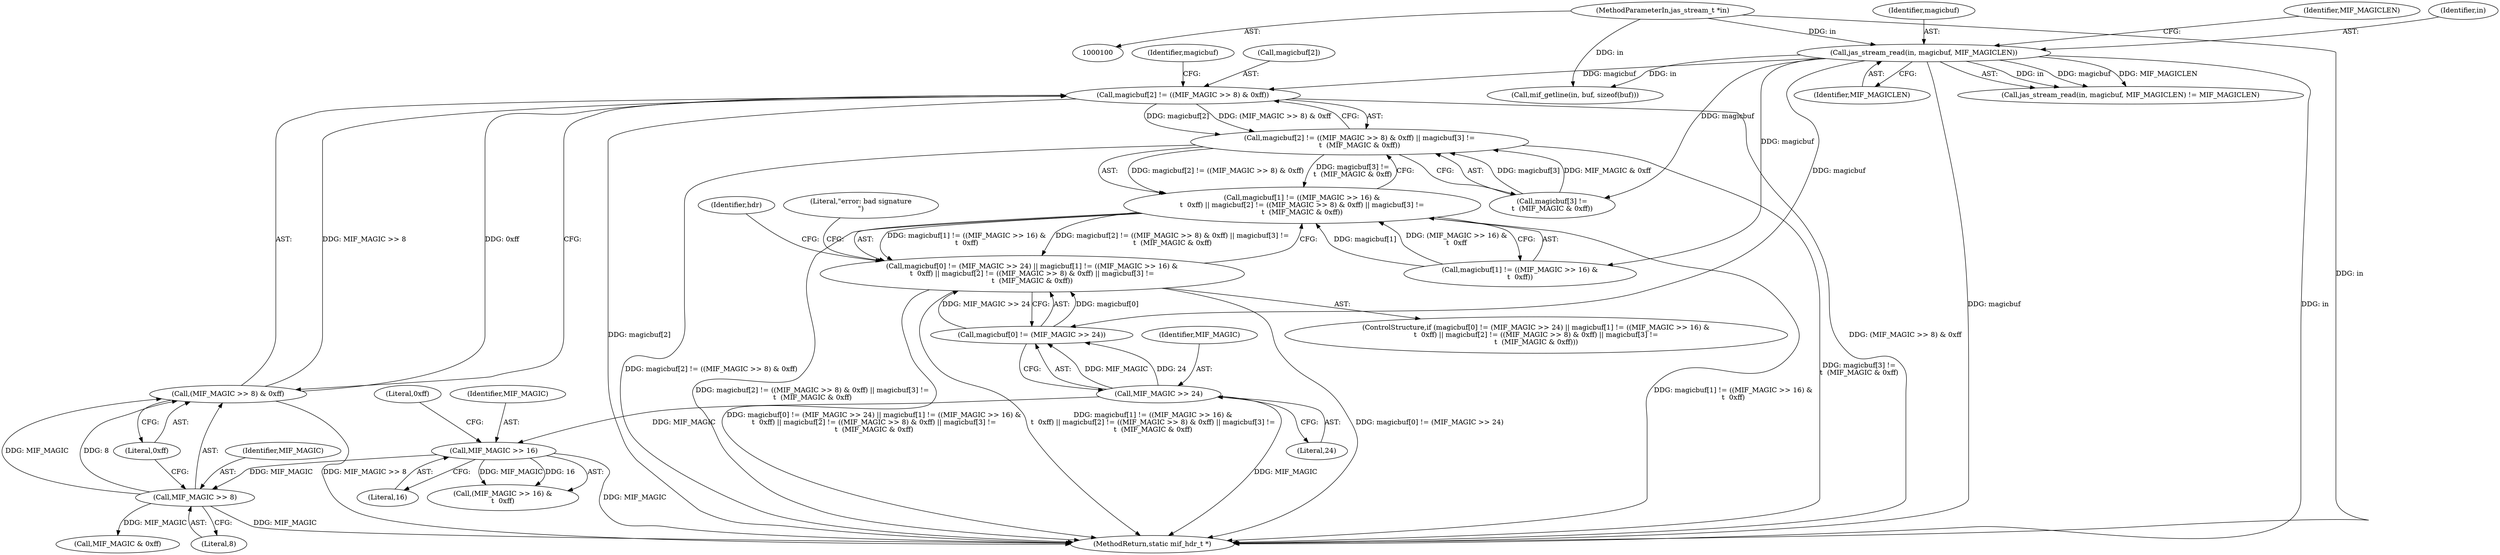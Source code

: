 digraph "0_jasper_d42b2388f7f8e0332c846675133acea151fc557a_42@array" {
"1000144" [label="(Call,magicbuf[2] != ((MIF_MAGIC >> 8) & 0xff))"];
"1000117" [label="(Call,jas_stream_read(in, magicbuf, MIF_MAGICLEN))"];
"1000101" [label="(MethodParameterIn,jas_stream_t *in)"];
"1000148" [label="(Call,(MIF_MAGIC >> 8) & 0xff)"];
"1000149" [label="(Call,MIF_MAGIC >> 8)"];
"1000139" [label="(Call,MIF_MAGIC >> 16)"];
"1000130" [label="(Call,MIF_MAGIC >> 24)"];
"1000143" [label="(Call,magicbuf[2] != ((MIF_MAGIC >> 8) & 0xff) || magicbuf[3] !=\n\t  (MIF_MAGIC & 0xff))"];
"1000133" [label="(Call,magicbuf[1] != ((MIF_MAGIC >> 16) &\n\t  0xff) || magicbuf[2] != ((MIF_MAGIC >> 8) & 0xff) || magicbuf[3] !=\n\t  (MIF_MAGIC & 0xff))"];
"1000125" [label="(Call,magicbuf[0] != (MIF_MAGIC >> 24) || magicbuf[1] != ((MIF_MAGIC >> 16) &\n\t  0xff) || magicbuf[2] != ((MIF_MAGIC >> 8) & 0xff) || magicbuf[3] !=\n\t  (MIF_MAGIC & 0xff))"];
"1000116" [label="(Call,jas_stream_read(in, magicbuf, MIF_MAGICLEN) != MIF_MAGICLEN)"];
"1000143" [label="(Call,magicbuf[2] != ((MIF_MAGIC >> 8) & 0xff) || magicbuf[3] !=\n\t  (MIF_MAGIC & 0xff))"];
"1000133" [label="(Call,magicbuf[1] != ((MIF_MAGIC >> 16) &\n\t  0xff) || magicbuf[2] != ((MIF_MAGIC >> 8) & 0xff) || magicbuf[3] !=\n\t  (MIF_MAGIC & 0xff))"];
"1000124" [label="(ControlStructure,if (magicbuf[0] != (MIF_MAGIC >> 24) || magicbuf[1] != ((MIF_MAGIC >> 16) &\n\t  0xff) || magicbuf[2] != ((MIF_MAGIC >> 8) & 0xff) || magicbuf[3] !=\n\t  (MIF_MAGIC & 0xff)))"];
"1000150" [label="(Identifier,MIF_MAGIC)"];
"1000141" [label="(Literal,16)"];
"1000134" [label="(Call,magicbuf[1] != ((MIF_MAGIC >> 16) &\n\t  0xff))"];
"1000118" [label="(Identifier,in)"];
"1000155" [label="(Identifier,magicbuf)"];
"1000152" [label="(Literal,0xff)"];
"1000125" [label="(Call,magicbuf[0] != (MIF_MAGIC >> 24) || magicbuf[1] != ((MIF_MAGIC >> 16) &\n\t  0xff) || magicbuf[2] != ((MIF_MAGIC >> 8) & 0xff) || magicbuf[3] !=\n\t  (MIF_MAGIC & 0xff))"];
"1000119" [label="(Identifier,magicbuf)"];
"1000120" [label="(Identifier,MIF_MAGICLEN)"];
"1000140" [label="(Identifier,MIF_MAGIC)"];
"1000142" [label="(Literal,0xff)"];
"1000162" [label="(Literal,\"error: bad signature\n\")"];
"1000145" [label="(Call,magicbuf[2])"];
"1000138" [label="(Call,(MIF_MAGIC >> 16) &\n\t  0xff)"];
"1000157" [label="(Call,MIF_MAGIC & 0xff)"];
"1000126" [label="(Call,magicbuf[0] != (MIF_MAGIC >> 24))"];
"1000144" [label="(Call,magicbuf[2] != ((MIF_MAGIC >> 8) & 0xff))"];
"1000130" [label="(Call,MIF_MAGIC >> 24)"];
"1000117" [label="(Call,jas_stream_read(in, magicbuf, MIF_MAGICLEN))"];
"1000121" [label="(Identifier,MIF_MAGICLEN)"];
"1000101" [label="(MethodParameterIn,jas_stream_t *in)"];
"1000139" [label="(Call,MIF_MAGIC >> 16)"];
"1000148" [label="(Call,(MIF_MAGIC >> 8) & 0xff)"];
"1000149" [label="(Call,MIF_MAGIC >> 8)"];
"1000153" [label="(Call,magicbuf[3] !=\n\t  (MIF_MAGIC & 0xff))"];
"1000132" [label="(Literal,24)"];
"1000179" [label="(Call,mif_getline(in, buf, sizeof(buf)))"];
"1000131" [label="(Identifier,MIF_MAGIC)"];
"1000167" [label="(Identifier,hdr)"];
"1000151" [label="(Literal,8)"];
"1000276" [label="(MethodReturn,static mif_hdr_t *)"];
"1000144" -> "1000143"  [label="AST: "];
"1000144" -> "1000148"  [label="CFG: "];
"1000145" -> "1000144"  [label="AST: "];
"1000148" -> "1000144"  [label="AST: "];
"1000155" -> "1000144"  [label="CFG: "];
"1000143" -> "1000144"  [label="CFG: "];
"1000144" -> "1000276"  [label="DDG: (MIF_MAGIC >> 8) & 0xff"];
"1000144" -> "1000276"  [label="DDG: magicbuf[2]"];
"1000144" -> "1000143"  [label="DDG: magicbuf[2]"];
"1000144" -> "1000143"  [label="DDG: (MIF_MAGIC >> 8) & 0xff"];
"1000117" -> "1000144"  [label="DDG: magicbuf"];
"1000148" -> "1000144"  [label="DDG: MIF_MAGIC >> 8"];
"1000148" -> "1000144"  [label="DDG: 0xff"];
"1000117" -> "1000116"  [label="AST: "];
"1000117" -> "1000120"  [label="CFG: "];
"1000118" -> "1000117"  [label="AST: "];
"1000119" -> "1000117"  [label="AST: "];
"1000120" -> "1000117"  [label="AST: "];
"1000121" -> "1000117"  [label="CFG: "];
"1000117" -> "1000276"  [label="DDG: in"];
"1000117" -> "1000276"  [label="DDG: magicbuf"];
"1000117" -> "1000116"  [label="DDG: in"];
"1000117" -> "1000116"  [label="DDG: magicbuf"];
"1000117" -> "1000116"  [label="DDG: MIF_MAGICLEN"];
"1000101" -> "1000117"  [label="DDG: in"];
"1000117" -> "1000126"  [label="DDG: magicbuf"];
"1000117" -> "1000134"  [label="DDG: magicbuf"];
"1000117" -> "1000153"  [label="DDG: magicbuf"];
"1000117" -> "1000179"  [label="DDG: in"];
"1000101" -> "1000100"  [label="AST: "];
"1000101" -> "1000276"  [label="DDG: in"];
"1000101" -> "1000179"  [label="DDG: in"];
"1000148" -> "1000152"  [label="CFG: "];
"1000149" -> "1000148"  [label="AST: "];
"1000152" -> "1000148"  [label="AST: "];
"1000148" -> "1000276"  [label="DDG: MIF_MAGIC >> 8"];
"1000149" -> "1000148"  [label="DDG: MIF_MAGIC"];
"1000149" -> "1000148"  [label="DDG: 8"];
"1000149" -> "1000151"  [label="CFG: "];
"1000150" -> "1000149"  [label="AST: "];
"1000151" -> "1000149"  [label="AST: "];
"1000152" -> "1000149"  [label="CFG: "];
"1000149" -> "1000276"  [label="DDG: MIF_MAGIC"];
"1000139" -> "1000149"  [label="DDG: MIF_MAGIC"];
"1000149" -> "1000157"  [label="DDG: MIF_MAGIC"];
"1000139" -> "1000138"  [label="AST: "];
"1000139" -> "1000141"  [label="CFG: "];
"1000140" -> "1000139"  [label="AST: "];
"1000141" -> "1000139"  [label="AST: "];
"1000142" -> "1000139"  [label="CFG: "];
"1000139" -> "1000276"  [label="DDG: MIF_MAGIC"];
"1000139" -> "1000138"  [label="DDG: MIF_MAGIC"];
"1000139" -> "1000138"  [label="DDG: 16"];
"1000130" -> "1000139"  [label="DDG: MIF_MAGIC"];
"1000130" -> "1000126"  [label="AST: "];
"1000130" -> "1000132"  [label="CFG: "];
"1000131" -> "1000130"  [label="AST: "];
"1000132" -> "1000130"  [label="AST: "];
"1000126" -> "1000130"  [label="CFG: "];
"1000130" -> "1000276"  [label="DDG: MIF_MAGIC"];
"1000130" -> "1000126"  [label="DDG: MIF_MAGIC"];
"1000130" -> "1000126"  [label="DDG: 24"];
"1000143" -> "1000133"  [label="AST: "];
"1000143" -> "1000153"  [label="CFG: "];
"1000153" -> "1000143"  [label="AST: "];
"1000133" -> "1000143"  [label="CFG: "];
"1000143" -> "1000276"  [label="DDG: magicbuf[2] != ((MIF_MAGIC >> 8) & 0xff)"];
"1000143" -> "1000276"  [label="DDG: magicbuf[3] !=\n\t  (MIF_MAGIC & 0xff)"];
"1000143" -> "1000133"  [label="DDG: magicbuf[2] != ((MIF_MAGIC >> 8) & 0xff)"];
"1000143" -> "1000133"  [label="DDG: magicbuf[3] !=\n\t  (MIF_MAGIC & 0xff)"];
"1000153" -> "1000143"  [label="DDG: magicbuf[3]"];
"1000153" -> "1000143"  [label="DDG: MIF_MAGIC & 0xff"];
"1000133" -> "1000125"  [label="AST: "];
"1000133" -> "1000134"  [label="CFG: "];
"1000134" -> "1000133"  [label="AST: "];
"1000125" -> "1000133"  [label="CFG: "];
"1000133" -> "1000276"  [label="DDG: magicbuf[1] != ((MIF_MAGIC >> 16) &\n\t  0xff)"];
"1000133" -> "1000276"  [label="DDG: magicbuf[2] != ((MIF_MAGIC >> 8) & 0xff) || magicbuf[3] !=\n\t  (MIF_MAGIC & 0xff)"];
"1000133" -> "1000125"  [label="DDG: magicbuf[1] != ((MIF_MAGIC >> 16) &\n\t  0xff)"];
"1000133" -> "1000125"  [label="DDG: magicbuf[2] != ((MIF_MAGIC >> 8) & 0xff) || magicbuf[3] !=\n\t  (MIF_MAGIC & 0xff)"];
"1000134" -> "1000133"  [label="DDG: magicbuf[1]"];
"1000134" -> "1000133"  [label="DDG: (MIF_MAGIC >> 16) &\n\t  0xff"];
"1000125" -> "1000124"  [label="AST: "];
"1000125" -> "1000126"  [label="CFG: "];
"1000126" -> "1000125"  [label="AST: "];
"1000162" -> "1000125"  [label="CFG: "];
"1000167" -> "1000125"  [label="CFG: "];
"1000125" -> "1000276"  [label="DDG: magicbuf[0] != (MIF_MAGIC >> 24)"];
"1000125" -> "1000276"  [label="DDG: magicbuf[0] != (MIF_MAGIC >> 24) || magicbuf[1] != ((MIF_MAGIC >> 16) &\n\t  0xff) || magicbuf[2] != ((MIF_MAGIC >> 8) & 0xff) || magicbuf[3] !=\n\t  (MIF_MAGIC & 0xff)"];
"1000125" -> "1000276"  [label="DDG: magicbuf[1] != ((MIF_MAGIC >> 16) &\n\t  0xff) || magicbuf[2] != ((MIF_MAGIC >> 8) & 0xff) || magicbuf[3] !=\n\t  (MIF_MAGIC & 0xff)"];
"1000126" -> "1000125"  [label="DDG: magicbuf[0]"];
"1000126" -> "1000125"  [label="DDG: MIF_MAGIC >> 24"];
}
